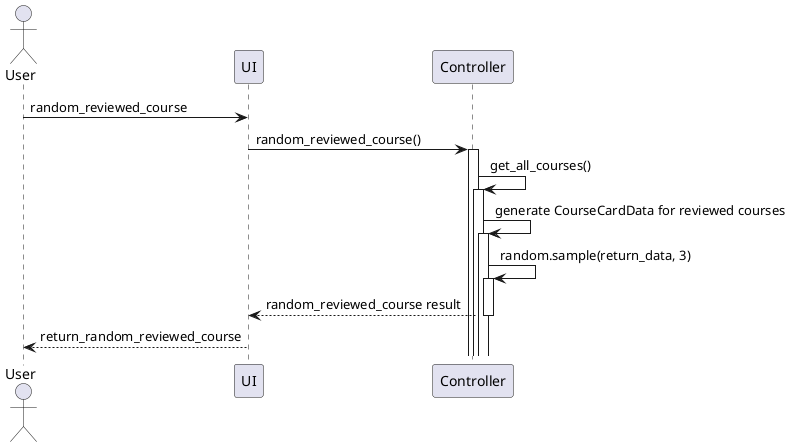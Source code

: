 @startuml Home Page
actor User

participant "UI" as Server
participant Controller


User -> Server: random_reviewed_course
Server -> Controller: random_reviewed_course()
activate Controller
Controller -> Controller: get_all_courses()
activate Controller
Controller -> Controller: generate CourseCardData for reviewed courses
activate Controller
Controller -> Controller: random.sample(return_data, 3)
activate Controller
Controller --> Server: random_reviewed_course result
deactivate Controller

Server --> User: return_random_reviewed_course


@enduml